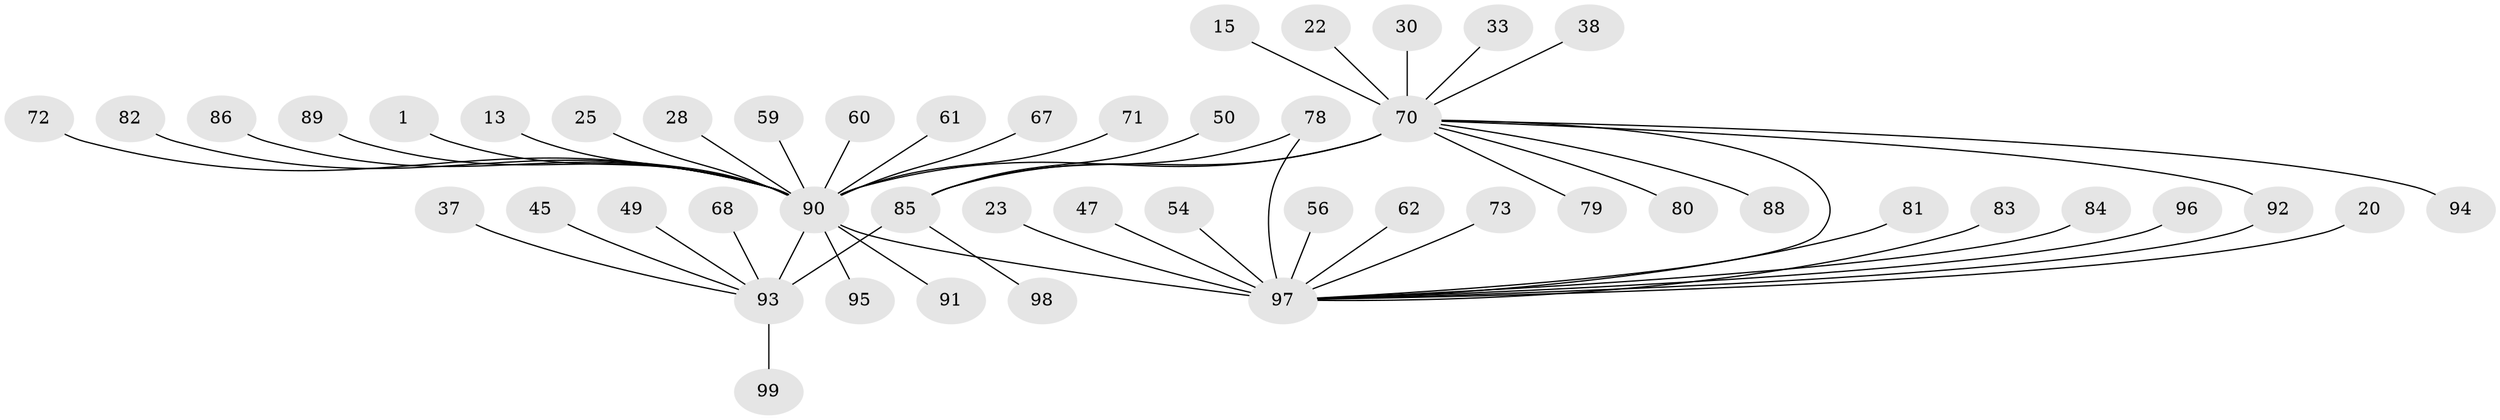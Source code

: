 // original degree distribution, {1: 0.5151515151515151, 25: 0.010101010101010102, 8: 0.010101010101010102, 11: 0.010101010101010102, 4: 0.050505050505050504, 2: 0.23232323232323232, 10: 0.020202020202020204, 5: 0.04040404040404041, 3: 0.10101010101010101, 7: 0.010101010101010102}
// Generated by graph-tools (version 1.1) at 2025/47/03/09/25 04:47:48]
// undirected, 49 vertices, 52 edges
graph export_dot {
graph [start="1"]
  node [color=gray90,style=filled];
  1;
  13;
  15;
  20;
  22;
  23;
  25;
  28;
  30;
  33 [super="+32"];
  37;
  38;
  45;
  47;
  49;
  50;
  54;
  56;
  59;
  60;
  61;
  62;
  67;
  68;
  70 [super="+52+10"];
  71;
  72;
  73;
  78 [super="+76"];
  79;
  80;
  81;
  82 [super="+51"];
  83 [super="+44"];
  84 [super="+69"];
  85 [super="+27+21"];
  86 [super="+34"];
  88;
  89;
  90 [super="+14+65+58+2"];
  91 [super="+77+87"];
  92 [super="+66"];
  93 [super="+11+24+75"];
  94;
  95;
  96;
  97 [super="+36+55+74+19"];
  98;
  99;
  1 -- 90;
  13 -- 90;
  15 -- 70;
  20 -- 97;
  22 -- 70;
  23 -- 97;
  25 -- 90;
  28 -- 90;
  30 -- 70;
  33 -- 70;
  37 -- 93;
  38 -- 70;
  45 -- 93;
  47 -- 97;
  49 -- 93;
  50 -- 85;
  54 -- 97;
  56 -- 97;
  59 -- 90;
  60 -- 90;
  61 -- 90;
  62 -- 97;
  67 -- 90;
  68 -- 93;
  70 -- 80;
  70 -- 88;
  70 -- 94;
  70 -- 79;
  70 -- 85 [weight=3];
  70 -- 92;
  70 -- 90 [weight=5];
  70 -- 97;
  71 -- 90;
  72 -- 90;
  73 -- 97;
  78 -- 97;
  78 -- 85;
  81 -- 97;
  82 -- 90;
  83 -- 97;
  84 -- 97;
  85 -- 98;
  85 -- 93;
  86 -- 90;
  89 -- 90;
  90 -- 93 [weight=6];
  90 -- 95;
  90 -- 97 [weight=6];
  90 -- 91;
  92 -- 97;
  93 -- 99;
  96 -- 97;
}
